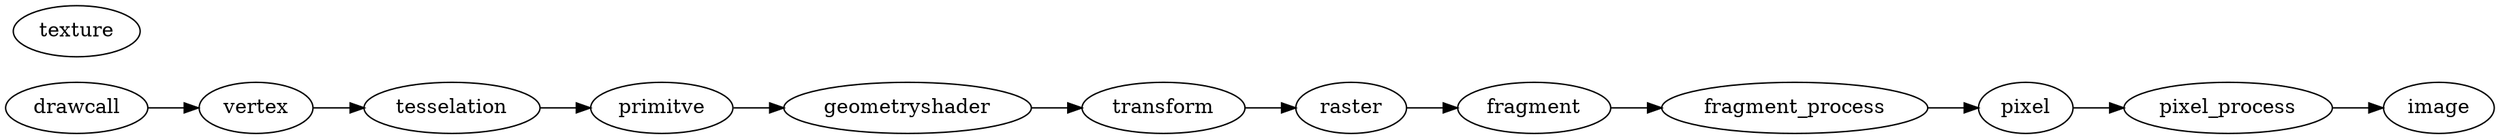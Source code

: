 digraph G {
	graph [layout=dot rankdir=LR]

// This is just an example for you to use as a template.
// Edit as you like. Whenever you save a legal graph
// the layout in the graphviz window will be updated.
        drawcall->vertex->tesselation->primitve->geometryshader->transform->raster->fragment->fragment_process->pixel->pixel_process->image;
	texture;
}
